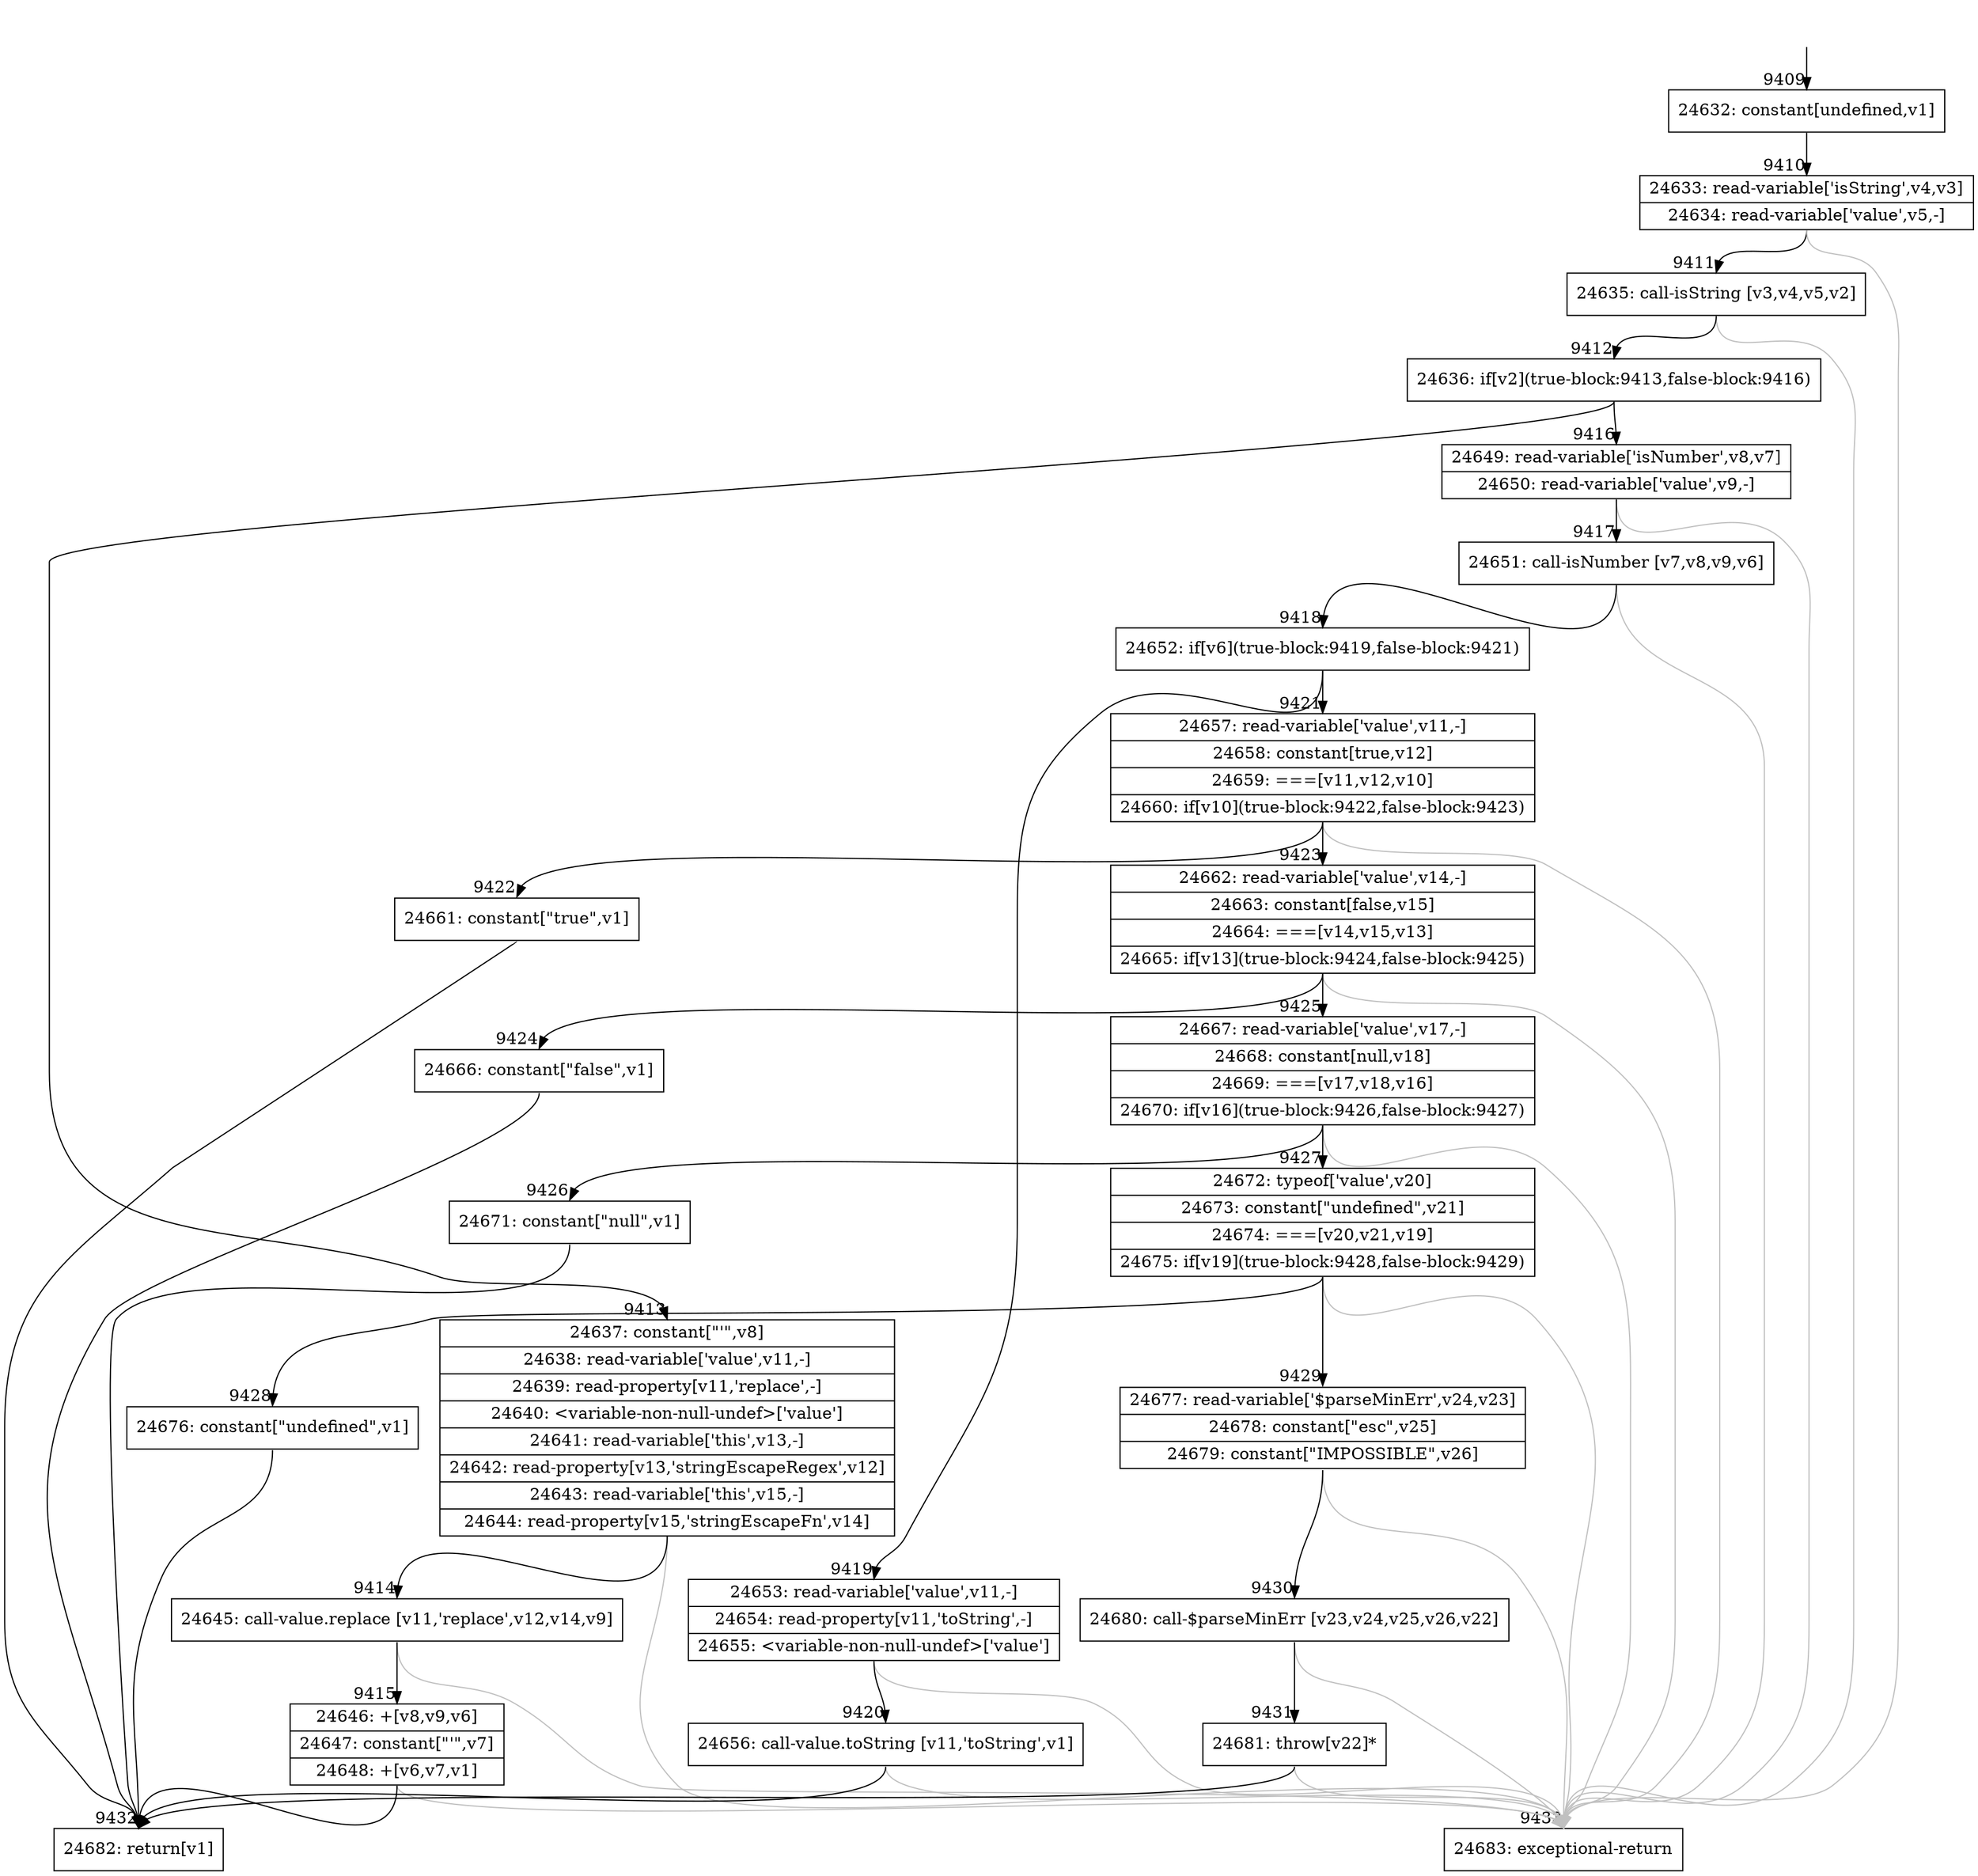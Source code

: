digraph {
rankdir="TD"
BB_entry693[shape=none,label=""];
BB_entry693 -> BB9409 [tailport=s, headport=n, headlabel="    9409"]
BB9409 [shape=record label="{24632: constant[undefined,v1]}" ] 
BB9409 -> BB9410 [tailport=s, headport=n, headlabel="      9410"]
BB9410 [shape=record label="{24633: read-variable['isString',v4,v3]|24634: read-variable['value',v5,-]}" ] 
BB9410 -> BB9411 [tailport=s, headport=n, headlabel="      9411"]
BB9410 -> BB9433 [tailport=s, headport=n, color=gray, headlabel="      9433"]
BB9411 [shape=record label="{24635: call-isString [v3,v4,v5,v2]}" ] 
BB9411 -> BB9412 [tailport=s, headport=n, headlabel="      9412"]
BB9411 -> BB9433 [tailport=s, headport=n, color=gray]
BB9412 [shape=record label="{24636: if[v2](true-block:9413,false-block:9416)}" ] 
BB9412 -> BB9413 [tailport=s, headport=n, headlabel="      9413"]
BB9412 -> BB9416 [tailport=s, headport=n, headlabel="      9416"]
BB9413 [shape=record label="{24637: constant[\"'\",v8]|24638: read-variable['value',v11,-]|24639: read-property[v11,'replace',-]|24640: \<variable-non-null-undef\>['value']|24641: read-variable['this',v13,-]|24642: read-property[v13,'stringEscapeRegex',v12]|24643: read-variable['this',v15,-]|24644: read-property[v15,'stringEscapeFn',v14]}" ] 
BB9413 -> BB9414 [tailport=s, headport=n, headlabel="      9414"]
BB9413 -> BB9433 [tailport=s, headport=n, color=gray]
BB9414 [shape=record label="{24645: call-value.replace [v11,'replace',v12,v14,v9]}" ] 
BB9414 -> BB9415 [tailport=s, headport=n, headlabel="      9415"]
BB9414 -> BB9433 [tailport=s, headport=n, color=gray]
BB9415 [shape=record label="{24646: +[v8,v9,v6]|24647: constant[\"'\",v7]|24648: +[v6,v7,v1]}" ] 
BB9415 -> BB9432 [tailport=s, headport=n, headlabel="      9432"]
BB9415 -> BB9433 [tailport=s, headport=n, color=gray]
BB9416 [shape=record label="{24649: read-variable['isNumber',v8,v7]|24650: read-variable['value',v9,-]}" ] 
BB9416 -> BB9417 [tailport=s, headport=n, headlabel="      9417"]
BB9416 -> BB9433 [tailport=s, headport=n, color=gray]
BB9417 [shape=record label="{24651: call-isNumber [v7,v8,v9,v6]}" ] 
BB9417 -> BB9418 [tailport=s, headport=n, headlabel="      9418"]
BB9417 -> BB9433 [tailport=s, headport=n, color=gray]
BB9418 [shape=record label="{24652: if[v6](true-block:9419,false-block:9421)}" ] 
BB9418 -> BB9419 [tailport=s, headport=n, headlabel="      9419"]
BB9418 -> BB9421 [tailport=s, headport=n, headlabel="      9421"]
BB9419 [shape=record label="{24653: read-variable['value',v11,-]|24654: read-property[v11,'toString',-]|24655: \<variable-non-null-undef\>['value']}" ] 
BB9419 -> BB9420 [tailport=s, headport=n, headlabel="      9420"]
BB9419 -> BB9433 [tailport=s, headport=n, color=gray]
BB9420 [shape=record label="{24656: call-value.toString [v11,'toString',v1]}" ] 
BB9420 -> BB9432 [tailport=s, headport=n]
BB9420 -> BB9433 [tailport=s, headport=n, color=gray]
BB9421 [shape=record label="{24657: read-variable['value',v11,-]|24658: constant[true,v12]|24659: ===[v11,v12,v10]|24660: if[v10](true-block:9422,false-block:9423)}" ] 
BB9421 -> BB9422 [tailport=s, headport=n, headlabel="      9422"]
BB9421 -> BB9423 [tailport=s, headport=n, headlabel="      9423"]
BB9421 -> BB9433 [tailport=s, headport=n, color=gray]
BB9422 [shape=record label="{24661: constant[\"true\",v1]}" ] 
BB9422 -> BB9432 [tailport=s, headport=n]
BB9423 [shape=record label="{24662: read-variable['value',v14,-]|24663: constant[false,v15]|24664: ===[v14,v15,v13]|24665: if[v13](true-block:9424,false-block:9425)}" ] 
BB9423 -> BB9424 [tailport=s, headport=n, headlabel="      9424"]
BB9423 -> BB9425 [tailport=s, headport=n, headlabel="      9425"]
BB9423 -> BB9433 [tailport=s, headport=n, color=gray]
BB9424 [shape=record label="{24666: constant[\"false\",v1]}" ] 
BB9424 -> BB9432 [tailport=s, headport=n]
BB9425 [shape=record label="{24667: read-variable['value',v17,-]|24668: constant[null,v18]|24669: ===[v17,v18,v16]|24670: if[v16](true-block:9426,false-block:9427)}" ] 
BB9425 -> BB9426 [tailport=s, headport=n, headlabel="      9426"]
BB9425 -> BB9427 [tailport=s, headport=n, headlabel="      9427"]
BB9425 -> BB9433 [tailport=s, headport=n, color=gray]
BB9426 [shape=record label="{24671: constant[\"null\",v1]}" ] 
BB9426 -> BB9432 [tailport=s, headport=n]
BB9427 [shape=record label="{24672: typeof['value',v20]|24673: constant[\"undefined\",v21]|24674: ===[v20,v21,v19]|24675: if[v19](true-block:9428,false-block:9429)}" ] 
BB9427 -> BB9428 [tailport=s, headport=n, headlabel="      9428"]
BB9427 -> BB9429 [tailport=s, headport=n, headlabel="      9429"]
BB9427 -> BB9433 [tailport=s, headport=n, color=gray]
BB9428 [shape=record label="{24676: constant[\"undefined\",v1]}" ] 
BB9428 -> BB9432 [tailport=s, headport=n]
BB9429 [shape=record label="{24677: read-variable['$parseMinErr',v24,v23]|24678: constant[\"esc\",v25]|24679: constant[\"IMPOSSIBLE\",v26]}" ] 
BB9429 -> BB9430 [tailport=s, headport=n, headlabel="      9430"]
BB9429 -> BB9433 [tailport=s, headport=n, color=gray]
BB9430 [shape=record label="{24680: call-$parseMinErr [v23,v24,v25,v26,v22]}" ] 
BB9430 -> BB9431 [tailport=s, headport=n, headlabel="      9431"]
BB9430 -> BB9433 [tailport=s, headport=n, color=gray]
BB9431 [shape=record label="{24681: throw[v22]*}" ] 
BB9431 -> BB9432 [tailport=s, headport=n]
BB9431 -> BB9433 [tailport=s, headport=n, color=gray]
BB9432 [shape=record label="{24682: return[v1]}" ] 
BB9433 [shape=record label="{24683: exceptional-return}" ] 
//#$~ 13550
}
